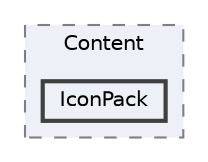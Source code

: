 digraph "Web/Content/IconPack"
{
 // LATEX_PDF_SIZE
  bgcolor="transparent";
  edge [fontname=Helvetica,fontsize=10,labelfontname=Helvetica,labelfontsize=10];
  node [fontname=Helvetica,fontsize=10,shape=box,height=0.2,width=0.4];
  compound=true
  subgraph clusterdir_171c667152bd59476ad86a4a9c36d2e5 {
    graph [ bgcolor="#edf0f7", pencolor="grey50", label="Content", fontname=Helvetica,fontsize=10 style="filled,dashed", URL="dir_171c667152bd59476ad86a4a9c36d2e5.html",tooltip=""]
  dir_2d83ce3438e634dea10692f79fdb1753 [label="IconPack", fillcolor="#edf0f7", color="grey25", style="filled,bold", URL="dir_2d83ce3438e634dea10692f79fdb1753.html",tooltip=""];
  }
}
